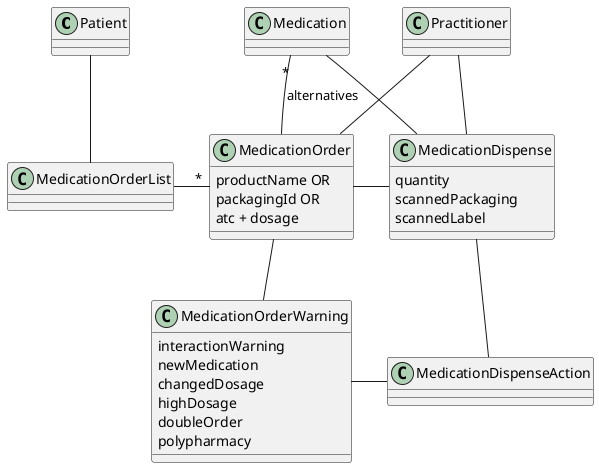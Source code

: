 @startuml

class Patient

class MedicationOrderList

class MedicationOrder {
    productName OR
    packagingId OR
    atc + dosage
}

class MedicationOrderWarning {
    interactionWarning
    newMedication
    changedDosage
    highDosage
    doubleOrder
    polypharmacy
}

class Medication

class Practitioner

class MedicationDispense {
    quantity
    scannedPackaging
    scannedLabel    
}

class MedicationDispenseAction

Patient -down- MedicationOrderList
MedicationOrderList -right- "*" MedicationOrder
MedicationOrder -up- Practitioner
MedicationOrder -down- MedicationOrderWarning
MedicationOrder -right- MedicationDispense
MedicationDispense -down- MedicationDispenseAction
MedicationOrderWarning -right- MedicationDispenseAction

MedicationOrder -up- "*" Medication: alternatives
MedicationDispense -up- Medication
MedicationDispense -up- Practitioner

@enduml
